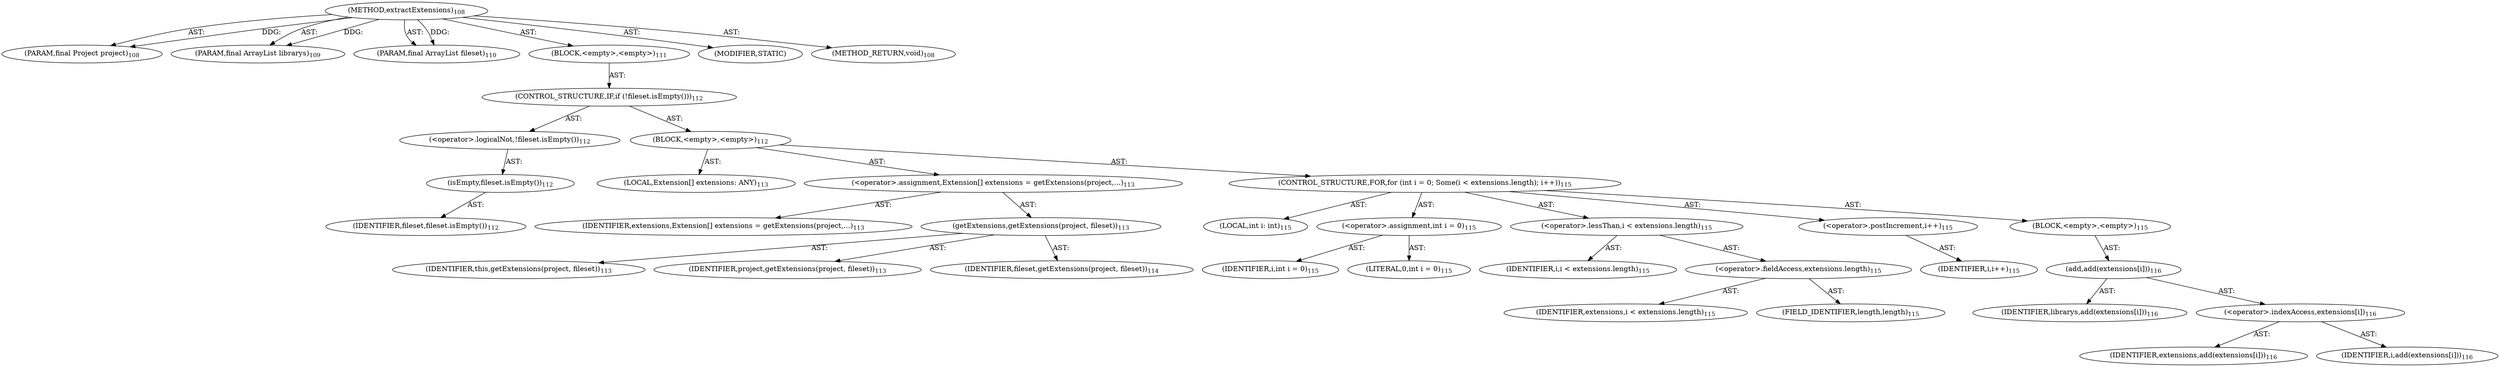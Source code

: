 digraph "extractExtensions" {  
"111669149698" [label = <(METHOD,extractExtensions)<SUB>108</SUB>> ]
"115964116994" [label = <(PARAM,final Project project)<SUB>108</SUB>> ]
"115964116995" [label = <(PARAM,final ArrayList librarys)<SUB>109</SUB>> ]
"115964116996" [label = <(PARAM,final ArrayList fileset)<SUB>110</SUB>> ]
"25769803779" [label = <(BLOCK,&lt;empty&gt;,&lt;empty&gt;)<SUB>111</SUB>> ]
"47244640257" [label = <(CONTROL_STRUCTURE,IF,if (!fileset.isEmpty()))<SUB>112</SUB>> ]
"30064771086" [label = <(&lt;operator&gt;.logicalNot,!fileset.isEmpty())<SUB>112</SUB>> ]
"30064771087" [label = <(isEmpty,fileset.isEmpty())<SUB>112</SUB>> ]
"68719476752" [label = <(IDENTIFIER,fileset,fileset.isEmpty())<SUB>112</SUB>> ]
"25769803780" [label = <(BLOCK,&lt;empty&gt;,&lt;empty&gt;)<SUB>112</SUB>> ]
"94489280517" [label = <(LOCAL,Extension[] extensions: ANY)<SUB>113</SUB>> ]
"30064771088" [label = <(&lt;operator&gt;.assignment,Extension[] extensions = getExtensions(project,...)<SUB>113</SUB>> ]
"68719476753" [label = <(IDENTIFIER,extensions,Extension[] extensions = getExtensions(project,...)<SUB>113</SUB>> ]
"30064771089" [label = <(getExtensions,getExtensions(project, fileset))<SUB>113</SUB>> ]
"68719476754" [label = <(IDENTIFIER,this,getExtensions(project, fileset))<SUB>113</SUB>> ]
"68719476755" [label = <(IDENTIFIER,project,getExtensions(project, fileset))<SUB>113</SUB>> ]
"68719476756" [label = <(IDENTIFIER,fileset,getExtensions(project, fileset))<SUB>114</SUB>> ]
"47244640258" [label = <(CONTROL_STRUCTURE,FOR,for (int i = 0; Some(i &lt; extensions.length); i++))<SUB>115</SUB>> ]
"94489280518" [label = <(LOCAL,int i: int)<SUB>115</SUB>> ]
"30064771090" [label = <(&lt;operator&gt;.assignment,int i = 0)<SUB>115</SUB>> ]
"68719476757" [label = <(IDENTIFIER,i,int i = 0)<SUB>115</SUB>> ]
"90194313217" [label = <(LITERAL,0,int i = 0)<SUB>115</SUB>> ]
"30064771091" [label = <(&lt;operator&gt;.lessThan,i &lt; extensions.length)<SUB>115</SUB>> ]
"68719476758" [label = <(IDENTIFIER,i,i &lt; extensions.length)<SUB>115</SUB>> ]
"30064771092" [label = <(&lt;operator&gt;.fieldAccess,extensions.length)<SUB>115</SUB>> ]
"68719476759" [label = <(IDENTIFIER,extensions,i &lt; extensions.length)<SUB>115</SUB>> ]
"55834574848" [label = <(FIELD_IDENTIFIER,length,length)<SUB>115</SUB>> ]
"30064771093" [label = <(&lt;operator&gt;.postIncrement,i++)<SUB>115</SUB>> ]
"68719476760" [label = <(IDENTIFIER,i,i++)<SUB>115</SUB>> ]
"25769803781" [label = <(BLOCK,&lt;empty&gt;,&lt;empty&gt;)<SUB>115</SUB>> ]
"30064771094" [label = <(add,add(extensions[i]))<SUB>116</SUB>> ]
"68719476761" [label = <(IDENTIFIER,librarys,add(extensions[i]))<SUB>116</SUB>> ]
"30064771095" [label = <(&lt;operator&gt;.indexAccess,extensions[i])<SUB>116</SUB>> ]
"68719476762" [label = <(IDENTIFIER,extensions,add(extensions[i]))<SUB>116</SUB>> ]
"68719476763" [label = <(IDENTIFIER,i,add(extensions[i]))<SUB>116</SUB>> ]
"133143986179" [label = <(MODIFIER,STATIC)> ]
"128849018882" [label = <(METHOD_RETURN,void)<SUB>108</SUB>> ]
  "111669149698" -> "115964116994"  [ label = "AST: "] 
  "111669149698" -> "115964116995"  [ label = "AST: "] 
  "111669149698" -> "115964116996"  [ label = "AST: "] 
  "111669149698" -> "25769803779"  [ label = "AST: "] 
  "111669149698" -> "133143986179"  [ label = "AST: "] 
  "111669149698" -> "128849018882"  [ label = "AST: "] 
  "25769803779" -> "47244640257"  [ label = "AST: "] 
  "47244640257" -> "30064771086"  [ label = "AST: "] 
  "47244640257" -> "25769803780"  [ label = "AST: "] 
  "30064771086" -> "30064771087"  [ label = "AST: "] 
  "30064771087" -> "68719476752"  [ label = "AST: "] 
  "25769803780" -> "94489280517"  [ label = "AST: "] 
  "25769803780" -> "30064771088"  [ label = "AST: "] 
  "25769803780" -> "47244640258"  [ label = "AST: "] 
  "30064771088" -> "68719476753"  [ label = "AST: "] 
  "30064771088" -> "30064771089"  [ label = "AST: "] 
  "30064771089" -> "68719476754"  [ label = "AST: "] 
  "30064771089" -> "68719476755"  [ label = "AST: "] 
  "30064771089" -> "68719476756"  [ label = "AST: "] 
  "47244640258" -> "94489280518"  [ label = "AST: "] 
  "47244640258" -> "30064771090"  [ label = "AST: "] 
  "47244640258" -> "30064771091"  [ label = "AST: "] 
  "47244640258" -> "30064771093"  [ label = "AST: "] 
  "47244640258" -> "25769803781"  [ label = "AST: "] 
  "30064771090" -> "68719476757"  [ label = "AST: "] 
  "30064771090" -> "90194313217"  [ label = "AST: "] 
  "30064771091" -> "68719476758"  [ label = "AST: "] 
  "30064771091" -> "30064771092"  [ label = "AST: "] 
  "30064771092" -> "68719476759"  [ label = "AST: "] 
  "30064771092" -> "55834574848"  [ label = "AST: "] 
  "30064771093" -> "68719476760"  [ label = "AST: "] 
  "25769803781" -> "30064771094"  [ label = "AST: "] 
  "30064771094" -> "68719476761"  [ label = "AST: "] 
  "30064771094" -> "30064771095"  [ label = "AST: "] 
  "30064771095" -> "68719476762"  [ label = "AST: "] 
  "30064771095" -> "68719476763"  [ label = "AST: "] 
  "111669149698" -> "115964116994"  [ label = "DDG: "] 
  "111669149698" -> "115964116995"  [ label = "DDG: "] 
  "111669149698" -> "115964116996"  [ label = "DDG: "] 
}
